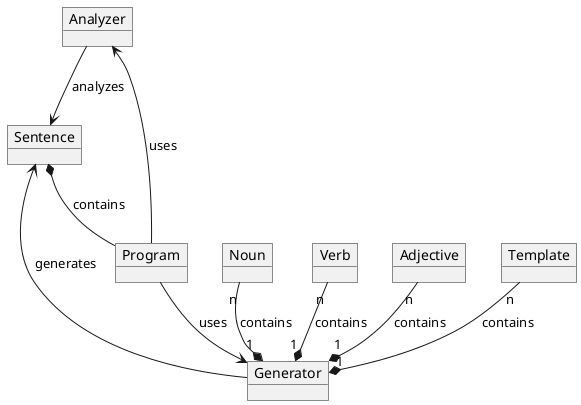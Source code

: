 @startuml

object Analyzer
object Generator
object Noun
object Verb
object Adjective
object Template
object Sentence
object Program


Noun "n" --* "1" Generator : contains
Verb "n" --* "1" Generator : contains
Adjective "n" --* "1" Generator : contains
Template "n" --* "1" Generator : contains
Program --> Analyzer : uses
Program --> Generator : uses
Analyzer --> Sentence : analyzes
Generator --> Sentence : generates
Sentence *-- Program : contains

@enduml